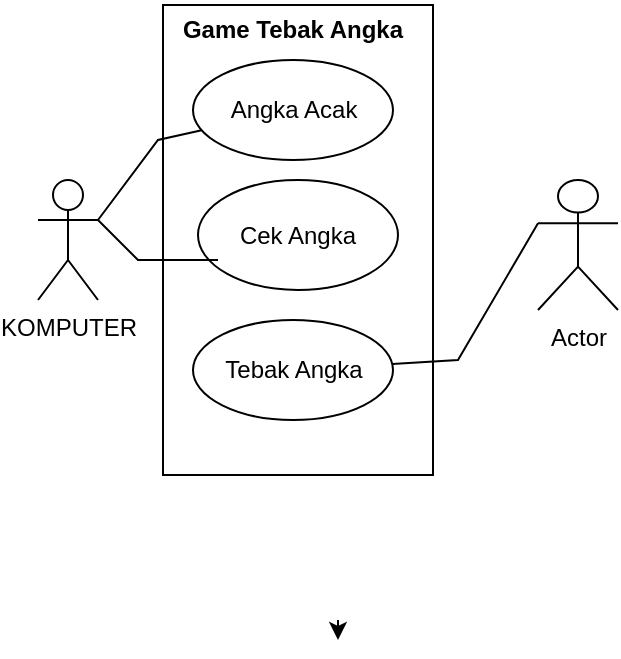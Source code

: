 <mxfile version="21.6.9" type="github">
  <diagram id="C5t7ztSKQbGq0hyldWaF" name="Halaman-2">
    <mxGraphModel dx="881" dy="1670" grid="1" gridSize="10" guides="1" tooltips="1" connect="1" arrows="1" fold="1" page="1" pageScale="1" pageWidth="827" pageHeight="1169" math="0" shadow="0">
      <root>
        <mxCell id="0" />
        <mxCell id="1" parent="0" />
        <mxCell id="w-W2L0hSOPLlxamlKHix-1" value="" style="edgeStyle=orthogonalEdgeStyle;rounded=0;orthogonalLoop=1;jettySize=auto;html=1;" edge="1" parent="1">
          <mxGeometry relative="1" as="geometry">
            <mxPoint x="320" y="830" as="sourcePoint" />
            <mxPoint x="320" y="840" as="targetPoint" />
            <Array as="points">
              <mxPoint x="320" y="840" />
            </Array>
          </mxGeometry>
        </mxCell>
        <mxCell id="dGaAEegmqQjDec_mTdbb-1" value="&lt;font style=&quot;vertical-align: inherit;&quot;&gt;&lt;font style=&quot;vertical-align: inherit;&quot;&gt;KOMPUTER&lt;/font&gt;&lt;/font&gt;" style="shape=umlActor;verticalLabelPosition=bottom;verticalAlign=top;html=1;outlineConnect=0;" vertex="1" parent="1">
          <mxGeometry x="170" y="610" width="30" height="60" as="geometry" />
        </mxCell>
        <mxCell id="8G1AWHm-26vqdcv_3jWu-1" value="" style="rounded=0;whiteSpace=wrap;html=1;rotation=90;" vertex="1" parent="1">
          <mxGeometry x="182.5" y="572.5" width="235" height="135" as="geometry" />
        </mxCell>
        <mxCell id="8G1AWHm-26vqdcv_3jWu-2" value="&lt;font style=&quot;vertical-align: inherit;&quot;&gt;&lt;font style=&quot;vertical-align: inherit;&quot;&gt;&lt;font style=&quot;vertical-align: inherit;&quot;&gt;&lt;font style=&quot;vertical-align: inherit;&quot;&gt;Angka Acak&lt;/font&gt;&lt;/font&gt;&lt;/font&gt;&lt;/font&gt;" style="ellipse;whiteSpace=wrap;html=1;" vertex="1" parent="1">
          <mxGeometry x="247.5" y="550" width="100" height="50" as="geometry" />
        </mxCell>
        <mxCell id="8G1AWHm-26vqdcv_3jWu-3" value="&lt;font style=&quot;vertical-align: inherit;&quot;&gt;&lt;font style=&quot;vertical-align: inherit;&quot;&gt;&lt;font style=&quot;vertical-align: inherit;&quot;&gt;&lt;font style=&quot;vertical-align: inherit;&quot;&gt;Cek Angka&lt;/font&gt;&lt;/font&gt;&lt;/font&gt;&lt;/font&gt;" style="ellipse;whiteSpace=wrap;html=1;" vertex="1" parent="1">
          <mxGeometry x="250" y="610" width="100" height="55" as="geometry" />
        </mxCell>
        <mxCell id="8G1AWHm-26vqdcv_3jWu-4" value="&lt;font style=&quot;vertical-align: inherit;&quot;&gt;&lt;font style=&quot;vertical-align: inherit;&quot;&gt;Tebak Angka&lt;/font&gt;&lt;/font&gt;" style="ellipse;whiteSpace=wrap;html=1;" vertex="1" parent="1">
          <mxGeometry x="247.5" y="680" width="100" height="50" as="geometry" />
        </mxCell>
        <mxCell id="8G1AWHm-26vqdcv_3jWu-5" value="Actor" style="shape=umlActor;verticalLabelPosition=bottom;verticalAlign=top;html=1;outlineConnect=0;" vertex="1" parent="1">
          <mxGeometry x="420" y="610" width="40" height="65" as="geometry" />
        </mxCell>
        <mxCell id="8G1AWHm-26vqdcv_3jWu-14" value="&lt;font style=&quot;vertical-align: inherit;&quot;&gt;&lt;font style=&quot;vertical-align: inherit;&quot;&gt;&lt;font style=&quot;vertical-align: inherit;&quot;&gt;&lt;font style=&quot;vertical-align: inherit;&quot;&gt;&lt;font style=&quot;vertical-align: inherit;&quot;&gt;&lt;font style=&quot;vertical-align: inherit;&quot;&gt;&lt;font style=&quot;vertical-align: inherit;&quot;&gt;&lt;font style=&quot;vertical-align: inherit;&quot;&gt;&lt;b&gt;&lt;font style=&quot;vertical-align: inherit;&quot;&gt;&lt;font style=&quot;vertical-align: inherit;&quot;&gt;Game Tebak Angka&lt;/font&gt;&lt;/font&gt;&lt;/b&gt;&lt;/font&gt;&lt;/font&gt;&lt;/font&gt;&lt;/font&gt;&lt;/font&gt;&lt;/font&gt;&lt;/font&gt;&lt;/font&gt;" style="text;html=1;strokeColor=none;fillColor=none;align=center;verticalAlign=middle;whiteSpace=wrap;rounded=0;" vertex="1" parent="1">
          <mxGeometry x="215" y="520" width="165" height="30" as="geometry" />
        </mxCell>
        <mxCell id="8G1AWHm-26vqdcv_3jWu-15" value="" style="endArrow=none;html=1;rounded=0;" edge="1" parent="1" target="8G1AWHm-26vqdcv_3jWu-2">
          <mxGeometry width="50" height="50" relative="1" as="geometry">
            <mxPoint x="200" y="630" as="sourcePoint" />
            <mxPoint x="250" y="590" as="targetPoint" />
            <Array as="points">
              <mxPoint x="230" y="590" />
            </Array>
          </mxGeometry>
        </mxCell>
        <mxCell id="8G1AWHm-26vqdcv_3jWu-19" value="" style="endArrow=none;html=1;rounded=0;" edge="1" parent="1">
          <mxGeometry width="50" height="50" relative="1" as="geometry">
            <mxPoint x="200" y="630" as="sourcePoint" />
            <mxPoint x="260" y="650" as="targetPoint" />
            <Array as="points">
              <mxPoint x="220" y="650" />
            </Array>
          </mxGeometry>
        </mxCell>
        <mxCell id="8G1AWHm-26vqdcv_3jWu-20" value="" style="endArrow=none;html=1;rounded=0;entryX=0;entryY=0.333;entryDx=0;entryDy=0;entryPerimeter=0;" edge="1" parent="1" source="8G1AWHm-26vqdcv_3jWu-4" target="8G1AWHm-26vqdcv_3jWu-5">
          <mxGeometry width="50" height="50" relative="1" as="geometry">
            <mxPoint x="520" y="688.33" as="sourcePoint" />
            <mxPoint x="410" y="630" as="targetPoint" />
            <Array as="points">
              <mxPoint x="380" y="700" />
            </Array>
          </mxGeometry>
        </mxCell>
      </root>
    </mxGraphModel>
  </diagram>
</mxfile>
